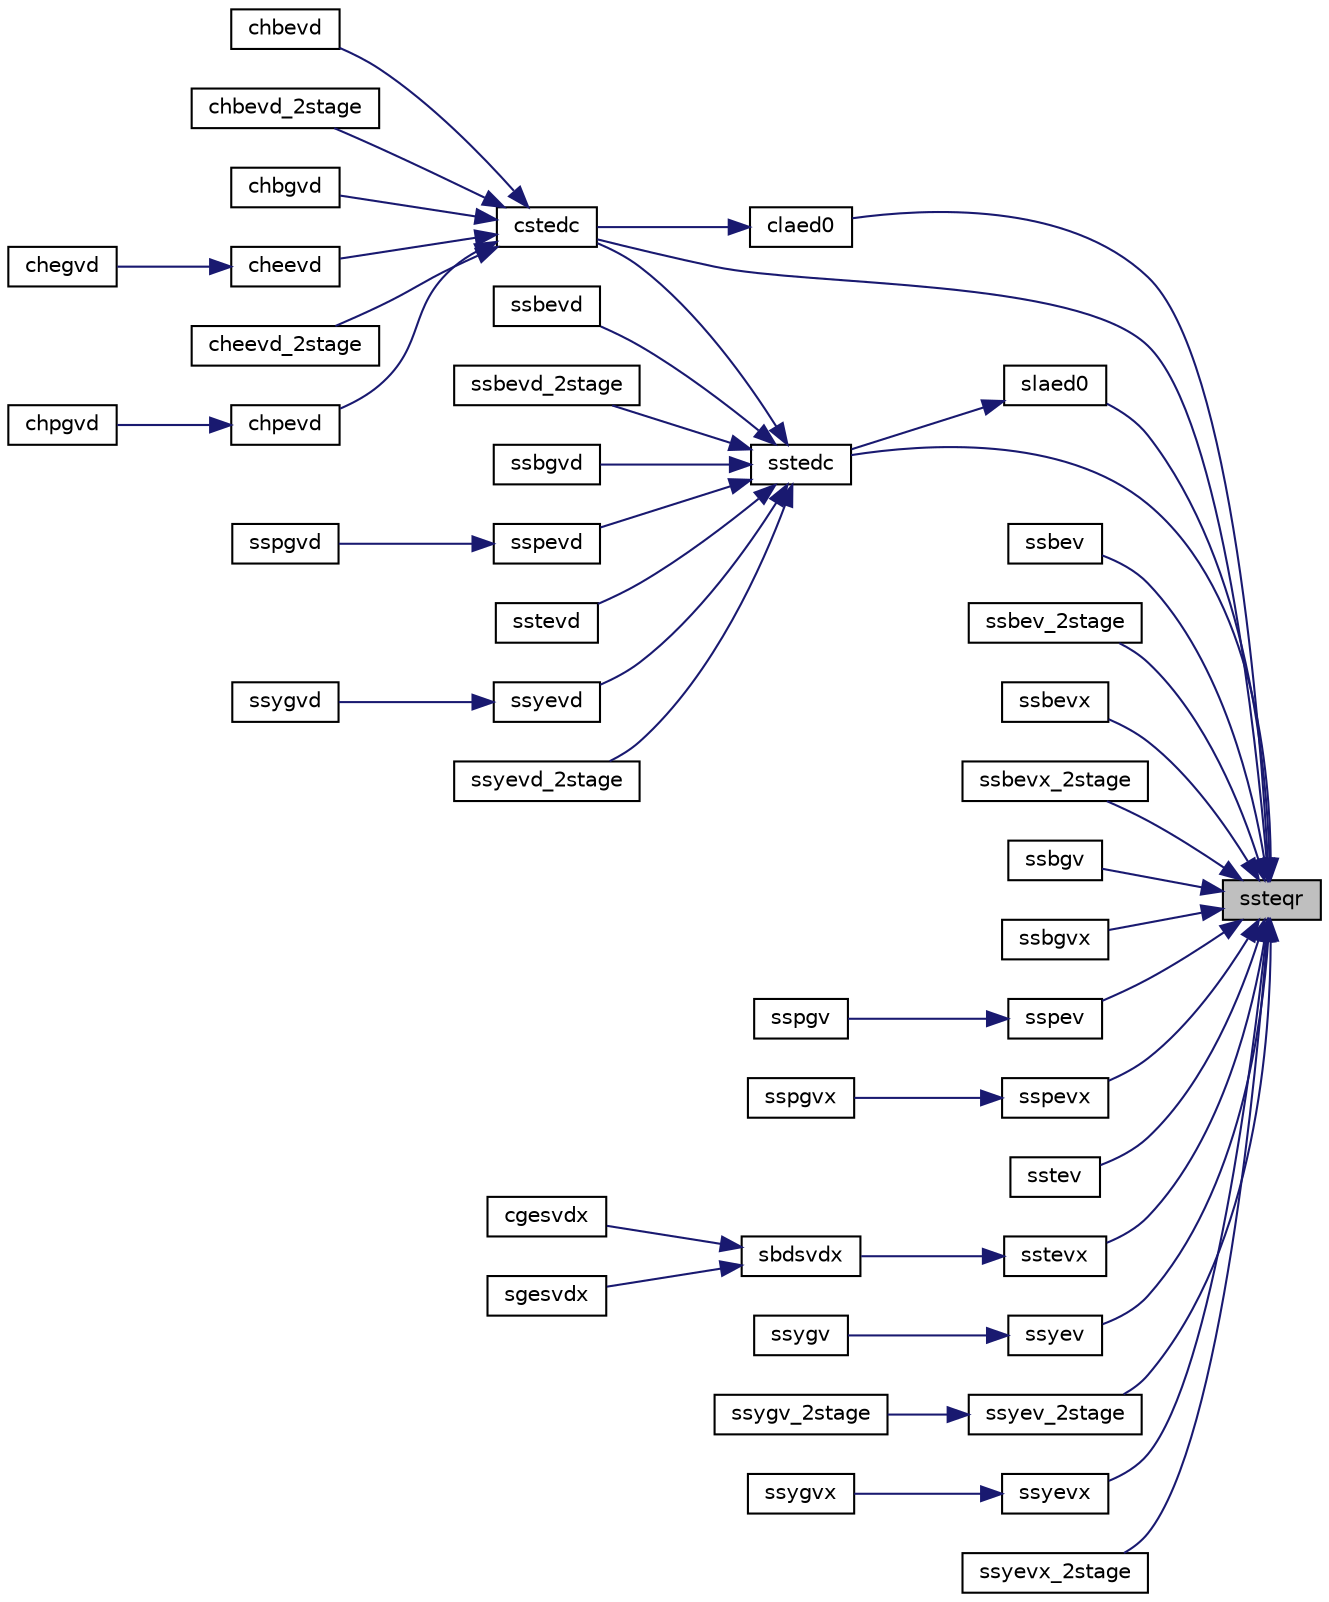 digraph "ssteqr"
{
 // LATEX_PDF_SIZE
  edge [fontname="Helvetica",fontsize="10",labelfontname="Helvetica",labelfontsize="10"];
  node [fontname="Helvetica",fontsize="10",shape=record];
  rankdir="RL";
  Node1 [label="ssteqr",height=0.2,width=0.4,color="black", fillcolor="grey75", style="filled", fontcolor="black",tooltip="SSTEQR"];
  Node1 -> Node2 [dir="back",color="midnightblue",fontsize="10",style="solid",fontname="Helvetica"];
  Node2 [label="claed0",height=0.2,width=0.4,color="black", fillcolor="white", style="filled",URL="$claed0_8f.html#a14da86d2b6e2dbc0cb6d4b45ed3e823d",tooltip="CLAED0 used by CSTEDC. Computes all eigenvalues and corresponding eigenvectors of an unreduced symmet..."];
  Node2 -> Node3 [dir="back",color="midnightblue",fontsize="10",style="solid",fontname="Helvetica"];
  Node3 [label="cstedc",height=0.2,width=0.4,color="black", fillcolor="white", style="filled",URL="$cstedc_8f.html#ac4a9245e485f9cff743e018d1fa5d8e9",tooltip="CSTEDC"];
  Node3 -> Node4 [dir="back",color="midnightblue",fontsize="10",style="solid",fontname="Helvetica"];
  Node4 [label="chbevd",height=0.2,width=0.4,color="black", fillcolor="white", style="filled",URL="$chbevd_8f.html#a90a780f962a7affa9b0ee155985e80ab",tooltip="CHBEVD computes the eigenvalues and, optionally, the left and/or right eigenvectors for OTHER matrice..."];
  Node3 -> Node5 [dir="back",color="midnightblue",fontsize="10",style="solid",fontname="Helvetica"];
  Node5 [label="chbevd_2stage",height=0.2,width=0.4,color="black", fillcolor="white", style="filled",URL="$chbevd__2stage_8f.html#a85944a26d194ea013e9b2a25076fe9da",tooltip="CHBEVD_2STAGE computes the eigenvalues and, optionally, the left and/or right eigenvectors for OTHER ..."];
  Node3 -> Node6 [dir="back",color="midnightblue",fontsize="10",style="solid",fontname="Helvetica"];
  Node6 [label="chbgvd",height=0.2,width=0.4,color="black", fillcolor="white", style="filled",URL="$chbgvd_8f.html#a77b1c171ee971c0ff72107e4aa8b5376",tooltip="CHBGVD"];
  Node3 -> Node7 [dir="back",color="midnightblue",fontsize="10",style="solid",fontname="Helvetica"];
  Node7 [label="cheevd",height=0.2,width=0.4,color="black", fillcolor="white", style="filled",URL="$cheevd_8f.html#a6084b0819f9642f0db26257e8a3ebd42",tooltip="CHEEVD computes the eigenvalues and, optionally, the left and/or right eigenvectors for HE matrices"];
  Node7 -> Node8 [dir="back",color="midnightblue",fontsize="10",style="solid",fontname="Helvetica"];
  Node8 [label="chegvd",height=0.2,width=0.4,color="black", fillcolor="white", style="filled",URL="$chegvd_8f.html#a28ad734cb8f4deb96ba59c568cf3389e",tooltip="CHEGVD"];
  Node3 -> Node9 [dir="back",color="midnightblue",fontsize="10",style="solid",fontname="Helvetica"];
  Node9 [label="cheevd_2stage",height=0.2,width=0.4,color="black", fillcolor="white", style="filled",URL="$cheevd__2stage_8f.html#a7d77c89933d557e7131ebb6474e2a3c0",tooltip="CHEEVD_2STAGE computes the eigenvalues and, optionally, the left and/or right eigenvectors for HE mat..."];
  Node3 -> Node10 [dir="back",color="midnightblue",fontsize="10",style="solid",fontname="Helvetica"];
  Node10 [label="chpevd",height=0.2,width=0.4,color="black", fillcolor="white", style="filled",URL="$chpevd_8f.html#ae9a6d7c0d0e9908ee1586104c84760dc",tooltip="CHPEVD computes the eigenvalues and, optionally, the left and/or right eigenvectors for OTHER matrice..."];
  Node10 -> Node11 [dir="back",color="midnightblue",fontsize="10",style="solid",fontname="Helvetica"];
  Node11 [label="chpgvd",height=0.2,width=0.4,color="black", fillcolor="white", style="filled",URL="$chpgvd_8f.html#a014aa918f8b897bd887b9ba67242e0d5",tooltip="CHPGVD"];
  Node1 -> Node3 [dir="back",color="midnightblue",fontsize="10",style="solid",fontname="Helvetica"];
  Node1 -> Node12 [dir="back",color="midnightblue",fontsize="10",style="solid",fontname="Helvetica"];
  Node12 [label="slaed0",height=0.2,width=0.4,color="black", fillcolor="white", style="filled",URL="$slaed0_8f.html#ac684c2e6104ed0b6c5b785e39d034132",tooltip="SLAED0 used by SSTEDC. Computes all eigenvalues and corresponding eigenvectors of an unreduced symmet..."];
  Node12 -> Node13 [dir="back",color="midnightblue",fontsize="10",style="solid",fontname="Helvetica"];
  Node13 [label="sstedc",height=0.2,width=0.4,color="black", fillcolor="white", style="filled",URL="$sstedc_8f.html#a52fb8b9ac59bd8629305b34520b58092",tooltip="SSTEDC"];
  Node13 -> Node3 [dir="back",color="midnightblue",fontsize="10",style="solid",fontname="Helvetica"];
  Node13 -> Node14 [dir="back",color="midnightblue",fontsize="10",style="solid",fontname="Helvetica"];
  Node14 [label="ssbevd",height=0.2,width=0.4,color="black", fillcolor="white", style="filled",URL="$ssbevd_8f.html#a40e8f9c2d9853f400715b94a9c5225ab",tooltip="SSBEVD computes the eigenvalues and, optionally, the left and/or right eigenvectors for OTHER matrice..."];
  Node13 -> Node15 [dir="back",color="midnightblue",fontsize="10",style="solid",fontname="Helvetica"];
  Node15 [label="ssbevd_2stage",height=0.2,width=0.4,color="black", fillcolor="white", style="filled",URL="$ssbevd__2stage_8f.html#ac844e5b72330b46b806ca01856b8078a",tooltip="SSBEVD_2STAGE computes the eigenvalues and, optionally, the left and/or right eigenvectors for OTHER ..."];
  Node13 -> Node16 [dir="back",color="midnightblue",fontsize="10",style="solid",fontname="Helvetica"];
  Node16 [label="ssbgvd",height=0.2,width=0.4,color="black", fillcolor="white", style="filled",URL="$ssbgvd_8f.html#a1db1fd0c060db1450df5955922555099",tooltip="SSBGVD"];
  Node13 -> Node17 [dir="back",color="midnightblue",fontsize="10",style="solid",fontname="Helvetica"];
  Node17 [label="sspevd",height=0.2,width=0.4,color="black", fillcolor="white", style="filled",URL="$sspevd_8f.html#ab12d98c1a742020839416cf5c086905b",tooltip="SSPEVD computes the eigenvalues and, optionally, the left and/or right eigenvectors for OTHER matrice..."];
  Node17 -> Node18 [dir="back",color="midnightblue",fontsize="10",style="solid",fontname="Helvetica"];
  Node18 [label="sspgvd",height=0.2,width=0.4,color="black", fillcolor="white", style="filled",URL="$sspgvd_8f.html#abe4f11f3ba16bc8f1bf087ef0f6897f1",tooltip="SSPGVD"];
  Node13 -> Node19 [dir="back",color="midnightblue",fontsize="10",style="solid",fontname="Helvetica"];
  Node19 [label="sstevd",height=0.2,width=0.4,color="black", fillcolor="white", style="filled",URL="$sstevd_8f.html#ad3d127183140e2efdc4dc1016f8f49ce",tooltip="SSTEVD computes the eigenvalues and, optionally, the left and/or right eigenvectors for OTHER matrice..."];
  Node13 -> Node20 [dir="back",color="midnightblue",fontsize="10",style="solid",fontname="Helvetica"];
  Node20 [label="ssyevd",height=0.2,width=0.4,color="black", fillcolor="white", style="filled",URL="$ssyevd_8f.html#a6b4d01c8952350ea557b90302ef9de4d",tooltip="SSYEVD computes the eigenvalues and, optionally, the left and/or right eigenvectors for SY matrices"];
  Node20 -> Node21 [dir="back",color="midnightblue",fontsize="10",style="solid",fontname="Helvetica"];
  Node21 [label="ssygvd",height=0.2,width=0.4,color="black", fillcolor="white", style="filled",URL="$ssygvd_8f.html#a728a73f9991d8490e62135c31c2017b8",tooltip="SSYGVD"];
  Node13 -> Node22 [dir="back",color="midnightblue",fontsize="10",style="solid",fontname="Helvetica"];
  Node22 [label="ssyevd_2stage",height=0.2,width=0.4,color="black", fillcolor="white", style="filled",URL="$ssyevd__2stage_8f.html#a183409fcfe0ad42c2a976c352e077850",tooltip="SSYEVD_2STAGE computes the eigenvalues and, optionally, the left and/or right eigenvectors for SY mat..."];
  Node1 -> Node23 [dir="back",color="midnightblue",fontsize="10",style="solid",fontname="Helvetica"];
  Node23 [label="ssbev",height=0.2,width=0.4,color="black", fillcolor="white", style="filled",URL="$ssbev_8f.html#a11129006080a6ea11a4102843b1ee623",tooltip="SSBEV computes the eigenvalues and, optionally, the left and/or right eigenvectors for OTHER matrices"];
  Node1 -> Node24 [dir="back",color="midnightblue",fontsize="10",style="solid",fontname="Helvetica"];
  Node24 [label="ssbev_2stage",height=0.2,width=0.4,color="black", fillcolor="white", style="filled",URL="$ssbev__2stage_8f.html#a2165cdadb45a55b88e71baceea213c3a",tooltip="SSBEV_2STAGE computes the eigenvalues and, optionally, the left and/or right eigenvectors for OTHER m..."];
  Node1 -> Node25 [dir="back",color="midnightblue",fontsize="10",style="solid",fontname="Helvetica"];
  Node25 [label="ssbevx",height=0.2,width=0.4,color="black", fillcolor="white", style="filled",URL="$ssbevx_8f.html#a5566995387fefaa091f1c44cdfff6440",tooltip="SSBEVX computes the eigenvalues and, optionally, the left and/or right eigenvectors for OTHER matrice..."];
  Node1 -> Node26 [dir="back",color="midnightblue",fontsize="10",style="solid",fontname="Helvetica"];
  Node26 [label="ssbevx_2stage",height=0.2,width=0.4,color="black", fillcolor="white", style="filled",URL="$ssbevx__2stage_8f.html#a12db0b30afb433ab6b4fe18a9ee0234f",tooltip="SSBEVX_2STAGE computes the eigenvalues and, optionally, the left and/or right eigenvectors for OTHER ..."];
  Node1 -> Node27 [dir="back",color="midnightblue",fontsize="10",style="solid",fontname="Helvetica"];
  Node27 [label="ssbgv",height=0.2,width=0.4,color="black", fillcolor="white", style="filled",URL="$ssbgv_8f.html#a68f61567a0a76acea2eac1923e9851a4",tooltip="SSBGV"];
  Node1 -> Node28 [dir="back",color="midnightblue",fontsize="10",style="solid",fontname="Helvetica"];
  Node28 [label="ssbgvx",height=0.2,width=0.4,color="black", fillcolor="white", style="filled",URL="$ssbgvx_8f.html#a698be9aea5406ea6cb19fe47378e2233",tooltip="SSBGVX"];
  Node1 -> Node29 [dir="back",color="midnightblue",fontsize="10",style="solid",fontname="Helvetica"];
  Node29 [label="sspev",height=0.2,width=0.4,color="black", fillcolor="white", style="filled",URL="$sspev_8f.html#aee30ff1f2a1f001a8c75a1d233985bb5",tooltip="SSPEV computes the eigenvalues and, optionally, the left and/or right eigenvectors for OTHER matrices"];
  Node29 -> Node30 [dir="back",color="midnightblue",fontsize="10",style="solid",fontname="Helvetica"];
  Node30 [label="sspgv",height=0.2,width=0.4,color="black", fillcolor="white", style="filled",URL="$sspgv_8f.html#af356f346cac338069786ba63042527a6",tooltip="SSPGV"];
  Node1 -> Node31 [dir="back",color="midnightblue",fontsize="10",style="solid",fontname="Helvetica"];
  Node31 [label="sspevx",height=0.2,width=0.4,color="black", fillcolor="white", style="filled",URL="$sspevx_8f.html#aaa149618cc74cd907218f33d30825109",tooltip="SSPEVX computes the eigenvalues and, optionally, the left and/or right eigenvectors for OTHER matrice..."];
  Node31 -> Node32 [dir="back",color="midnightblue",fontsize="10",style="solid",fontname="Helvetica"];
  Node32 [label="sspgvx",height=0.2,width=0.4,color="black", fillcolor="white", style="filled",URL="$sspgvx_8f.html#a6d78c13e0472349e920ec49cc79337fb",tooltip="SSPGVX"];
  Node1 -> Node13 [dir="back",color="midnightblue",fontsize="10",style="solid",fontname="Helvetica"];
  Node1 -> Node33 [dir="back",color="midnightblue",fontsize="10",style="solid",fontname="Helvetica"];
  Node33 [label="sstev",height=0.2,width=0.4,color="black", fillcolor="white", style="filled",URL="$sstev_8f.html#a6958826aa7f37b7d1d4c6f27329dabc0",tooltip="SSTEV computes the eigenvalues and, optionally, the left and/or right eigenvectors for OTHER matrices"];
  Node1 -> Node34 [dir="back",color="midnightblue",fontsize="10",style="solid",fontname="Helvetica"];
  Node34 [label="sstevx",height=0.2,width=0.4,color="black", fillcolor="white", style="filled",URL="$sstevx_8f.html#a36282d988538ba9e8906875420e2b567",tooltip="SSTEVX computes the eigenvalues and, optionally, the left and/or right eigenvectors for OTHER matrice..."];
  Node34 -> Node35 [dir="back",color="midnightblue",fontsize="10",style="solid",fontname="Helvetica"];
  Node35 [label="sbdsvdx",height=0.2,width=0.4,color="black", fillcolor="white", style="filled",URL="$sbdsvdx_8f.html#a62165ec681f491ea6067a0ab9f532ad4",tooltip="SBDSVDX"];
  Node35 -> Node36 [dir="back",color="midnightblue",fontsize="10",style="solid",fontname="Helvetica"];
  Node36 [label="cgesvdx",height=0.2,width=0.4,color="black", fillcolor="white", style="filled",URL="$cgesvdx_8f.html#a97f13f2c54e078344d3f9f20ac24c8be",tooltip="CGESVDX computes the singular value decomposition (SVD) for GE matrices"];
  Node35 -> Node37 [dir="back",color="midnightblue",fontsize="10",style="solid",fontname="Helvetica"];
  Node37 [label="sgesvdx",height=0.2,width=0.4,color="black", fillcolor="white", style="filled",URL="$sgesvdx_8f.html#aec7e3fe91246cc52bcd34c45494932aa",tooltip="SGESVDX computes the singular value decomposition (SVD) for GE matrices"];
  Node1 -> Node38 [dir="back",color="midnightblue",fontsize="10",style="solid",fontname="Helvetica"];
  Node38 [label="ssyev",height=0.2,width=0.4,color="black", fillcolor="white", style="filled",URL="$ssyev_8f.html#a63d8d12aef8f2711d711d9e6bd833e46",tooltip="SSYEV computes the eigenvalues and, optionally, the left and/or right eigenvectors for SY matrices"];
  Node38 -> Node39 [dir="back",color="midnightblue",fontsize="10",style="solid",fontname="Helvetica"];
  Node39 [label="ssygv",height=0.2,width=0.4,color="black", fillcolor="white", style="filled",URL="$ssygv_8f.html#a0523956327948aae43173b964188e5a2",tooltip="SSYGV"];
  Node1 -> Node40 [dir="back",color="midnightblue",fontsize="10",style="solid",fontname="Helvetica"];
  Node40 [label="ssyev_2stage",height=0.2,width=0.4,color="black", fillcolor="white", style="filled",URL="$ssyev__2stage_8f.html#a2d0b53eb79e43d7059fc80365ec517e9",tooltip="SSYEV_2STAGE computes the eigenvalues and, optionally, the left and/or right eigenvectors for SY matr..."];
  Node40 -> Node41 [dir="back",color="midnightblue",fontsize="10",style="solid",fontname="Helvetica"];
  Node41 [label="ssygv_2stage",height=0.2,width=0.4,color="black", fillcolor="white", style="filled",URL="$ssygv__2stage_8f.html#a6eaf17f1551477fc438915c8ada67abc",tooltip="SSYGV_2STAGE"];
  Node1 -> Node42 [dir="back",color="midnightblue",fontsize="10",style="solid",fontname="Helvetica"];
  Node42 [label="ssyevx",height=0.2,width=0.4,color="black", fillcolor="white", style="filled",URL="$ssyevx_8f.html#a7f8f413f03a84dbe4ac7a973024d0a48",tooltip="SSYEVX computes the eigenvalues and, optionally, the left and/or right eigenvectors for SY matrices"];
  Node42 -> Node43 [dir="back",color="midnightblue",fontsize="10",style="solid",fontname="Helvetica"];
  Node43 [label="ssygvx",height=0.2,width=0.4,color="black", fillcolor="white", style="filled",URL="$ssygvx_8f.html#a29a3927f20cd9692c94ff14babe54ffa",tooltip="SSYGVX"];
  Node1 -> Node44 [dir="back",color="midnightblue",fontsize="10",style="solid",fontname="Helvetica"];
  Node44 [label="ssyevx_2stage",height=0.2,width=0.4,color="black", fillcolor="white", style="filled",URL="$ssyevx__2stage_8f.html#ade5afd3e65add6bc3ba047203a98602f",tooltip="SSYEVX_2STAGE computes the eigenvalues and, optionally, the left and/or right eigenvectors for SY mat..."];
}

